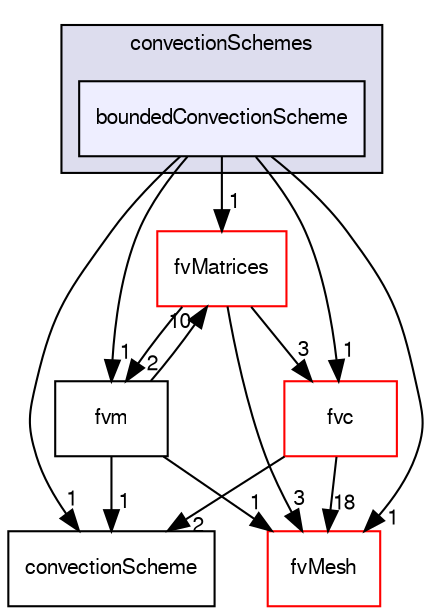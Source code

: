 digraph "src/finiteVolume/finiteVolume/convectionSchemes/boundedConvectionScheme" {
  bgcolor=transparent;
  compound=true
  node [ fontsize="10", fontname="FreeSans"];
  edge [ labelfontsize="10", labelfontname="FreeSans"];
  subgraph clusterdir_203b29e442aa07f4b4423b43d42a1b70 {
    graph [ bgcolor="#ddddee", pencolor="black", label="convectionSchemes" fontname="FreeSans", fontsize="10", URL="dir_203b29e442aa07f4b4423b43d42a1b70.html"]
  dir_1ac3ee6505c7eff54d44856091d1075a [shape=box, label="boundedConvectionScheme", style="filled", fillcolor="#eeeeff", pencolor="black", URL="dir_1ac3ee6505c7eff54d44856091d1075a.html"];
  }
  dir_09c54429558d838699c2dd772c718995 [shape=box label="convectionScheme" URL="dir_09c54429558d838699c2dd772c718995.html"];
  dir_f4030f3362933683136e1dae328f10c0 [shape=box label="fvc" color="red" URL="dir_f4030f3362933683136e1dae328f10c0.html"];
  dir_c382fa095c9c33d8673c0dd60aaef275 [shape=box label="fvMesh" color="red" URL="dir_c382fa095c9c33d8673c0dd60aaef275.html"];
  dir_5d57e3901430bcc99a7ddac11a899224 [shape=box label="fvMatrices" color="red" URL="dir_5d57e3901430bcc99a7ddac11a899224.html"];
  dir_48d41922e6f759406a92bd9d32d963a4 [shape=box label="fvm" URL="dir_48d41922e6f759406a92bd9d32d963a4.html"];
  dir_f4030f3362933683136e1dae328f10c0->dir_09c54429558d838699c2dd772c718995 [headlabel="2", labeldistance=1.5 headhref="dir_000928_000907.html"];
  dir_f4030f3362933683136e1dae328f10c0->dir_c382fa095c9c33d8673c0dd60aaef275 [headlabel="18", labeldistance=1.5 headhref="dir_000928_000965.html"];
  dir_1ac3ee6505c7eff54d44856091d1075a->dir_09c54429558d838699c2dd772c718995 [headlabel="1", labeldistance=1.5 headhref="dir_000906_000907.html"];
  dir_1ac3ee6505c7eff54d44856091d1075a->dir_f4030f3362933683136e1dae328f10c0 [headlabel="1", labeldistance=1.5 headhref="dir_000906_000928.html"];
  dir_1ac3ee6505c7eff54d44856091d1075a->dir_c382fa095c9c33d8673c0dd60aaef275 [headlabel="1", labeldistance=1.5 headhref="dir_000906_000965.html"];
  dir_1ac3ee6505c7eff54d44856091d1075a->dir_5d57e3901430bcc99a7ddac11a899224 [headlabel="1", labeldistance=1.5 headhref="dir_000906_000957.html"];
  dir_1ac3ee6505c7eff54d44856091d1075a->dir_48d41922e6f759406a92bd9d32d963a4 [headlabel="1", labeldistance=1.5 headhref="dir_000906_000930.html"];
  dir_5d57e3901430bcc99a7ddac11a899224->dir_f4030f3362933683136e1dae328f10c0 [headlabel="3", labeldistance=1.5 headhref="dir_000957_000928.html"];
  dir_5d57e3901430bcc99a7ddac11a899224->dir_c382fa095c9c33d8673c0dd60aaef275 [headlabel="3", labeldistance=1.5 headhref="dir_000957_000965.html"];
  dir_5d57e3901430bcc99a7ddac11a899224->dir_48d41922e6f759406a92bd9d32d963a4 [headlabel="2", labeldistance=1.5 headhref="dir_000957_000930.html"];
  dir_48d41922e6f759406a92bd9d32d963a4->dir_09c54429558d838699c2dd772c718995 [headlabel="1", labeldistance=1.5 headhref="dir_000930_000907.html"];
  dir_48d41922e6f759406a92bd9d32d963a4->dir_c382fa095c9c33d8673c0dd60aaef275 [headlabel="1", labeldistance=1.5 headhref="dir_000930_000965.html"];
  dir_48d41922e6f759406a92bd9d32d963a4->dir_5d57e3901430bcc99a7ddac11a899224 [headlabel="10", labeldistance=1.5 headhref="dir_000930_000957.html"];
}

